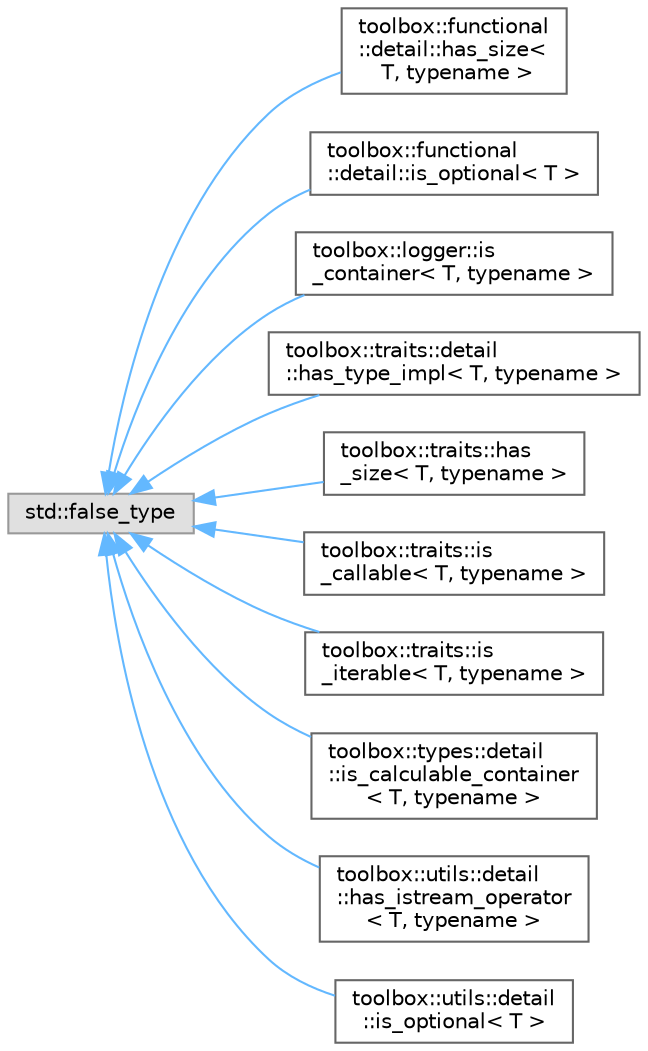 digraph "Graphical Class Hierarchy"
{
 // LATEX_PDF_SIZE
  bgcolor="transparent";
  edge [fontname=Helvetica,fontsize=10,labelfontname=Helvetica,labelfontsize=10];
  node [fontname=Helvetica,fontsize=10,shape=box,height=0.2,width=0.4];
  rankdir="LR";
  Node0 [id="Node000000",label="std::false_type",height=0.2,width=0.4,color="grey60", fillcolor="#E0E0E0", style="filled",tooltip=" "];
  Node0 -> Node1 [id="edge2_Node000000_Node000001",dir="back",color="steelblue1",style="solid",tooltip=" "];
  Node1 [id="Node000001",label="toolbox::functional\l::detail::has_size\<\l T, typename \>",height=0.2,width=0.4,color="grey40", fillcolor="white", style="filled",URL="$structtoolbox_1_1functional_1_1detail_1_1has__size.html",tooltip="检查类型是否有size()成员函数的类型特征 / Type trait to check if type has size() member function"];
  Node0 -> Node2 [id="edge3_Node000000_Node000002",dir="back",color="steelblue1",style="solid",tooltip=" "];
  Node2 [id="Node000002",label="toolbox::functional\l::detail::is_optional\< T \>",height=0.2,width=0.4,color="grey40", fillcolor="white", style="filled",URL="$structtoolbox_1_1functional_1_1detail_1_1is__optional.html",tooltip="检查T是否为std::optional的类型特征 / Type trait to check if T is a std::optional"];
  Node0 -> Node3 [id="edge4_Node000000_Node000003",dir="back",color="steelblue1",style="solid",tooltip=" "];
  Node3 [id="Node000003",label="toolbox::logger::is\l_container\< T, typename \>",height=0.2,width=0.4,color="grey40", fillcolor="white", style="filled",URL="$structtoolbox_1_1logger_1_1is__container.html",tooltip="检查类型是否为容器的类型特征 / Type trait to check if a type is a container"];
  Node0 -> Node4 [id="edge5_Node000000_Node000004",dir="back",color="steelblue1",style="solid",tooltip=" "];
  Node4 [id="Node000004",label="toolbox::traits::detail\l::has_type_impl\< T, typename \>",height=0.2,width=0.4,color="grey40", fillcolor="white", style="filled",URL="$structtoolbox_1_1traits_1_1detail_1_1has__type__impl.html",tooltip="检查类型是否具有type成员/Check if type has a type member"];
  Node0 -> Node5 [id="edge6_Node000000_Node000005",dir="back",color="steelblue1",style="solid",tooltip=" "];
  Node5 [id="Node000005",label="toolbox::traits::has\l_size\< T, typename \>",height=0.2,width=0.4,color="grey40", fillcolor="white", style="filled",URL="$structtoolbox_1_1traits_1_1has__size.html",tooltip="检查类型是否有size成员/Check if type has size member"];
  Node0 -> Node6 [id="edge7_Node000000_Node000006",dir="back",color="steelblue1",style="solid",tooltip=" "];
  Node6 [id="Node000006",label="toolbox::traits::is\l_callable\< T, typename \>",height=0.2,width=0.4,color="grey40", fillcolor="white", style="filled",URL="$structtoolbox_1_1traits_1_1is__callable.html",tooltip="检查类型是否可调用/Check if type is callable"];
  Node0 -> Node7 [id="edge8_Node000000_Node000007",dir="back",color="steelblue1",style="solid",tooltip=" "];
  Node7 [id="Node000007",label="toolbox::traits::is\l_iterable\< T, typename \>",height=0.2,width=0.4,color="grey40", fillcolor="white", style="filled",URL="$structtoolbox_1_1traits_1_1is__iterable.html",tooltip=" "];
  Node0 -> Node8 [id="edge9_Node000000_Node000008",dir="back",color="steelblue1",style="solid",tooltip=" "];
  Node8 [id="Node000008",label="toolbox::types::detail\l::is_calculable_container\l\< T, typename \>",height=0.2,width=0.4,color="grey40", fillcolor="white", style="filled",URL="$structtoolbox_1_1types_1_1detail_1_1is__calculable__container.html",tooltip="辅助类型特征,用于检查类型是否为可计算容器 / Helper type trait to check if a type is a calculable container"];
  Node0 -> Node9 [id="edge10_Node000000_Node000009",dir="back",color="steelblue1",style="solid",tooltip=" "];
  Node9 [id="Node000009",label="toolbox::utils::detail\l::has_istream_operator\l\< T, typename \>",height=0.2,width=0.4,color="grey40", fillcolor="white", style="filled",URL="$structtoolbox_1_1utils_1_1detail_1_1has__istream__operator.html",tooltip=" "];
  Node0 -> Node10 [id="edge11_Node000000_Node000010",dir="back",color="steelblue1",style="solid",tooltip=" "];
  Node10 [id="Node000010",label="toolbox::utils::detail\l::is_optional\< T \>",height=0.2,width=0.4,color="grey40", fillcolor="white", style="filled",URL="$structtoolbox_1_1utils_1_1detail_1_1is__optional.html",tooltip=" "];
}
